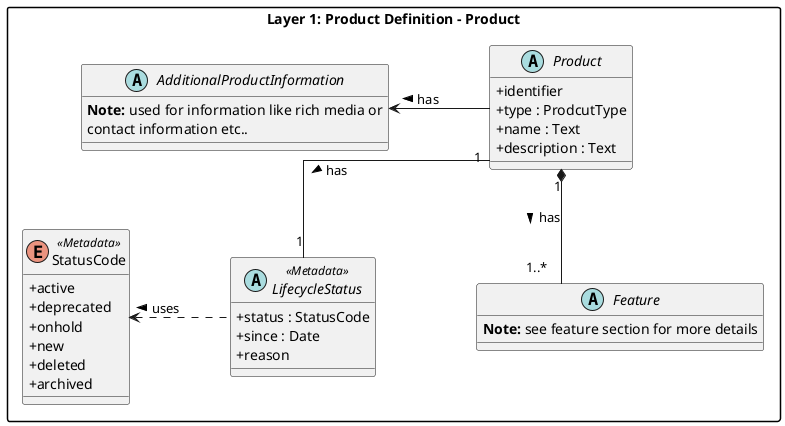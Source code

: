 @startuml Figure 2: Product Definition v1
' specializations across layers have been replaced by stereotypes 
' for better readability

skinparam packageStyle rectangle
skinparam classAttributeIconSize 0
skinparam linetype ortho
skinparam nodesep 100

' left to right direction

' === Layer 1: Abstract Core Model ===
package "Layer 1: Product Definition - Product" as AFM {

 abstract class Product {
  +identifier
  +type : ProdcutType
  +name : Text
  +description : Text
}

abstract class AdditionalProductInformation  {
  <b>Note:</b> used for information like rich media or 
  contact information etc..
}

abstract class LifecycleStatus <<Metadata>> {
  +status : StatusCode
  +since : Date
  +reason
}

enum StatusCode <<Metadata>> {
  +active
  +deprecated
  +onhold
  +new
  +deleted
  +archived
}

Product "1" -- "1" LifecycleStatus : has >
Product "1" *-- "1..*" Feature : has >
Product -l-> AdditionalProductInformation : has >
LifecycleStatus  .l.> StatusCode : uses >

abstract class Feature {
   <b>Note:</b> see feature section for more details  
}
@enduml


@startuml Figure 2: Product Definition v2
' specializations across layers have been replaced by stereotypes 
' for better readability

skinparam packageStyle rectangle
skinparam classAttributeIconSize 0
skinparam linetype ortho
skinparam nodesep 100
hide empty members

' left to right direction

' === Layer 1: Abstract Core Model ===
package "Layer 1: Product Definition - Product" as AFM {

  ' The semantic *type* of extra information that can be attached to a Product
  ' abstract class ProductInformationExtension {
  ' abstract class ExtensionDetails {
   ' +identifier
   ' +name : Text    
   ' +version      : Text  
   ' +definitionUri : Text 
   ' +description  : Text
  

  ' The actual *instance* of extra information attached to one Product
   ' details opaque payload; validated by definitionUri of the Extension
   
  abstract class "AdditionalProductInformation" as ExtensionDetails {
  <b>Note:</b> see extension section for more details  
  }

  note bottom of ExtensionDetails
  This is used to specialize specific additional content to
  be conveyed with the porduct. E.g. rich media or contact information
  but where such information is not actually part of the promise 
  nor can such information be covered by the taxonomy
  end note
  
  ' abstract class ProductInformationExtension {
   ' +details    : Any  
   ' +isPrimary  : Boolean        
    '+validFrom  : Date
    '+validTo    : Date
    ' +note       : Text
  '}

 abstract class Product {
  +identifier
  +type : ProductType
  +name : Text
  +description : Text
}

enum ProductType {
  transport
  baggage
  meal 
  lounge
  seat
  other
}

' Product "1" o-- "0..*" ProductInformationExtension : has >
' ProductInformationExtension "1" --> "1" ExtensionDetails : conforms to >

Product "1" o-- "0..*" ExtensionDetails : has >
' ExtensionDetails "1" --> "1" ProductInformationExtension : conforms to >

' abstract class AdditionalProductInformation  {
'  <b>Note:</b> used for information like rich media or 
'  contact information etc..

abstract class LifecycleStatus {
  +status : StatusCode
  +since : Date
  +reason : ReasonCode
}

enum StatusCode {
  +active
  +deprecated
  +onhold
  +new
  +deleted
}

Product "1" -- "1" LifecycleStatus : has >
Product "1" *-- "1..*" Feature : has >
Product ..l....> ProductType : uses >
' Product -l-> AdditionalProductInformation : has >
LifecycleStatus  .l.> StatusCode : uses >

abstract class Feature {
<b>Note:</b> see feature section for more details  
}
@enduml

@startuml Example: Product with Information Extensions
skinparam linetype ortho
skinparam PackageStyle rectangle
skinparam nodesep 80
hide empty members

' -- Assume Product, ProductInformationExtension, ExtensionDetails exist from Layer 1 --
' -- The ExtnsionDetails are instatiated at layer 3 ( not 2 ) ( as we do know only here which media to attach ) 
' -- the same goes for the ProductInformationExtension 
' -- if this information is not specific to a specified product it can also be created on layer 2 
' -- and be used by any specified product on layer 3

package "Example Instance on Layer 3" as EX {
  object "Product\nidentifier=TP-FR-AF-CDG-JFK\ntype=Transport\nname=CDG→JFK Flight" as P1
  object "ProductInformationExtension\nidentifier=EXT-MEDIA\nname=Media Attachment\nversion=1.0\ndefinitionUri=urn:example:schema:media-attachment:v1\ndescription=Attach rich media to a Product" as EXT_MEDIA
  object "ProductInformationExtension\nidentifier=EXT-CONTACT\nname=Supplier Contact\nversion=1.0\ndefinitionUri=urn:example:schema:supplier-contact:v1\ndescription=Supplier contact details for the Product" as EXT_CONTACT

  ' Two concrete bindings (instances) with illustrative payloads
  object "ExtensionDetails\nisPrimary=true\nnote=Hero + datasheet\nvalidFrom=2025-09-01\ndetails=[\n  {uri=https://cdn.example/hero.jpg, usage=hero, title=CDG-JFK Hero},\n  {uri=https://cdn.example/datasheet.pdf, usage=datasheet, title=Flight Datasheet}\n]" as ED_MEDIA
  object "ExtensionDetails\nnote=Operations contact\ndetails={\n  party={identifier=AF-OPS, name=Air France Operations},\n  contacts=[\n    {channel=phone, value=+33-1-23-45-67-89, hours=24/7, timezone=Europe/Paris},\n    {channel=email, value=ops-support@airfrance.example}\n  ]\n}" as ED_CONTACT

  ' Wiring (mirrors Layer 1 associations)
  P1 o-- ED_MEDIA
  P1 o-- ED_CONTACT
  ED_MEDIA --> EXT_MEDIA
  ED_CONTACT --> EXT_CONTACT
}
@enduml